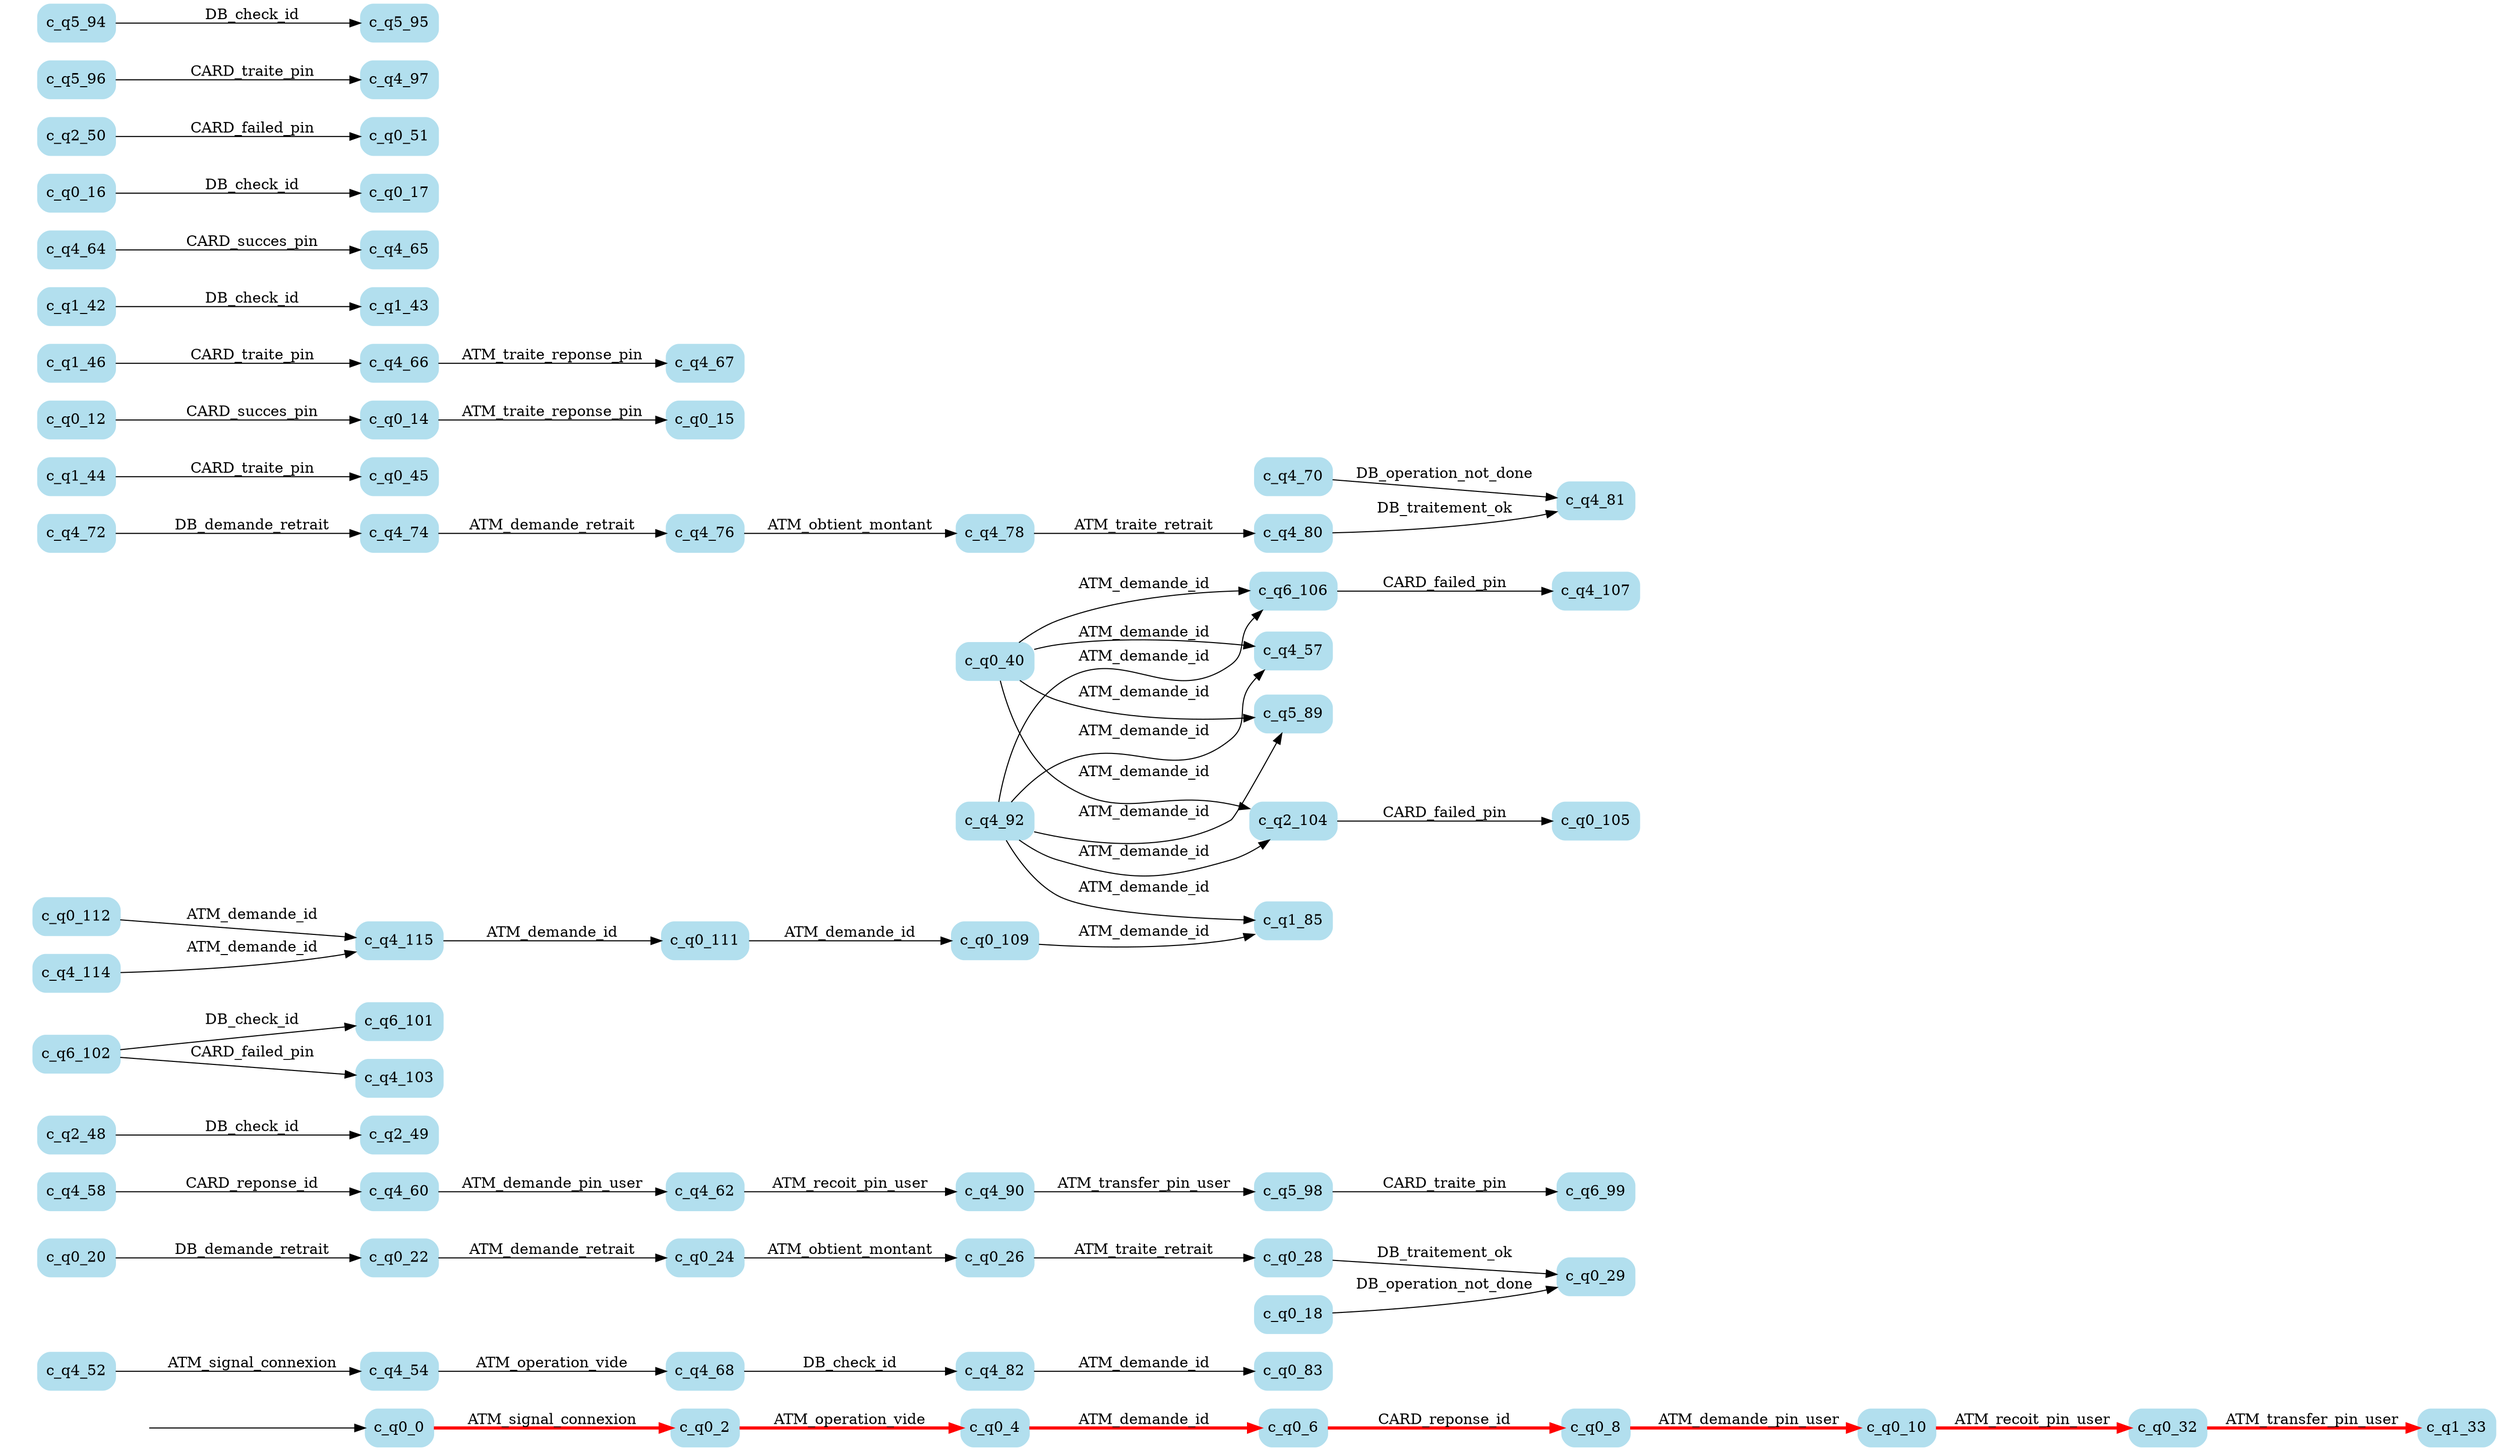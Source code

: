 digraph G {

	rankdir = LR;

	start_c_q0_0[style=invisible];

	node[shape=box, style="rounded, filled", color=lightblue2];

	c_q4_68[label="c_q4_68"];
	c_q0_20[label="c_q0_20"];
	c_q0_0[label="c_q0_0"];
	c_q5_98[label="c_q5_98"];
	c_q2_48[label="c_q2_48"];
	c_q0_8[label="c_q0_8"];
	c_q6_101[label="c_q6_101"];
	c_q4_57[label="c_q4_57"];
	c_q4_115[label="c_q4_115"];
	c_q0_29[label="c_q0_29"];
	c_q0_26[label="c_q0_26"];
	c_q4_76[label="c_q4_76"];
	c_q0_6[label="c_q0_6"];
	c_q1_44[label="c_q1_44"];
	c_q4_58[label="c_q4_58"];
	c_q0_14[label="c_q0_14"];
	c_q4_74[label="c_q4_74"];
	c_q6_99[label="c_q6_99"];
	c_q4_67[label="c_q4_67"];
	c_q0_28[label="c_q0_28"];
	c_q0_45[label="c_q0_45"];
	c_q1_43[label="c_q1_43"];
	c_q4_64[label="c_q4_64"];
	c_q1_42[label="c_q1_42"];
	c_q0_24[label="c_q0_24"];
	c_q2_49[label="c_q2_49"];
	c_q4_78[label="c_q4_78"];
	c_q0_109[label="c_q0_109"];
	c_q5_89[label="c_q5_89"];
	c_q0_83[label="c_q0_83"];
	c_q0_10[label="c_q0_10"];
	c_q0_32[label="c_q0_32"];
	c_q0_17[label="c_q0_17"];
	c_q0_51[label="c_q0_51"];
	c_q4_97[label="c_q4_97"];
	c_q0_16[label="c_q0_16"];
	c_q1_33[label="c_q1_33"];
	c_q6_106[label="c_q6_106"];
	c_q4_92[label="c_q4_92"];
	c_q4_72[label="c_q4_72"];
	c_q4_52[label="c_q4_52"];
	c_q4_90[label="c_q4_90"];
	c_q4_80[label="c_q4_80"];
	c_q2_50[label="c_q2_50"];
	c_q4_103[label="c_q4_103"];
	c_q4_65[label="c_q4_65"];
	c_q0_15[label="c_q0_15"];
	c_q5_95[label="c_q5_95"];
	c_q1_46[label="c_q1_46"];
	c_q4_54[label="c_q4_54"];
	c_q0_105[label="c_q0_105"];
	c_q4_107[label="c_q4_107"];
	c_q5_94[label="c_q5_94"];
	c_q4_81[label="c_q4_81"];
	c_q4_60[label="c_q4_60"];
	c_q4_70[label="c_q4_70"];
	c_q0_111[label="c_q0_111"];
	c_q0_4[label="c_q0_4"];
	c_q4_66[label="c_q4_66"];
	c_q0_2[label="c_q0_2"];
	c_q0_40[label="c_q0_40"];
	c_q0_18[label="c_q0_18"];
	c_q1_85[label="c_q1_85"];
	c_q2_104[label="c_q2_104"];
	c_q4_62[label="c_q4_62"];
	c_q5_96[label="c_q5_96"];
	c_q0_12[label="c_q0_12"];
	c_q0_22[label="c_q0_22"];
	c_q6_102[label="c_q6_102"];
	c_q0_112[label="c_q0_112"];
	c_q4_82[label="c_q4_82"];
	c_q4_114[label="c_q4_114"];

	start_c_q0_0 -> c_q0_0;
	c_q0_0 -> c_q0_2[label="ATM_signal_connexion", penwidth=3, color=red];
	c_q0_2 -> c_q0_4[label="ATM_operation_vide", penwidth=3, color=red];
	c_q0_4 -> c_q0_6[label="ATM_demande_id", penwidth=3, color=red];
	c_q0_6 -> c_q0_8[label="CARD_reponse_id", penwidth=3, color=red];
	c_q0_8 -> c_q0_10[label="ATM_demande_pin_user", penwidth=3, color=red];
	c_q0_10 -> c_q0_32[label="ATM_recoit_pin_user", penwidth=3, color=red];
	c_q0_12 -> c_q0_14[label="CARD_succes_pin"];
	c_q0_14 -> c_q0_15[label="ATM_traite_reponse_pin"];
	c_q0_16 -> c_q0_17[label="DB_check_id"];
	c_q0_18 -> c_q0_29[label="DB_operation_not_done"];
	c_q0_20 -> c_q0_22[label="DB_demande_retrait"];
	c_q0_22 -> c_q0_24[label="ATM_demande_retrait"];
	c_q0_24 -> c_q0_26[label="ATM_obtient_montant"];
	c_q0_26 -> c_q0_28[label="ATM_traite_retrait"];
	c_q0_28 -> c_q0_29[label="DB_traitement_ok"];
	c_q0_109 -> c_q1_85[label="ATM_demande_id"];
	c_q0_32 -> c_q1_33[label="ATM_transfer_pin_user", penwidth=3, color=red];
	c_q0_40 -> c_q2_104[label="ATM_demande_id"];
	c_q0_40 -> c_q4_57[label="ATM_demande_id"];
	c_q0_40 -> c_q5_89[label="ATM_demande_id"];
	c_q0_40 -> c_q6_106[label="ATM_demande_id"];
	c_q1_42 -> c_q1_43[label="DB_check_id"];
	c_q1_44 -> c_q0_45[label="CARD_traite_pin"];
	c_q1_46 -> c_q4_66[label="CARD_traite_pin"];
	c_q2_48 -> c_q2_49[label="DB_check_id"];
	c_q2_50 -> c_q0_51[label="CARD_failed_pin"];
	c_q4_52 -> c_q4_54[label="ATM_signal_connexion"];
	c_q4_54 -> c_q4_68[label="ATM_operation_vide"];
	c_q4_92 -> c_q4_57[label="ATM_demande_id"];
	c_q4_58 -> c_q4_60[label="CARD_reponse_id"];
	c_q4_60 -> c_q4_62[label="ATM_demande_pin_user"];
	c_q4_62 -> c_q4_90[label="ATM_recoit_pin_user"];
	c_q4_64 -> c_q4_65[label="CARD_succes_pin"];
	c_q4_66 -> c_q4_67[label="ATM_traite_reponse_pin"];
	c_q4_68 -> c_q4_82[label="DB_check_id"];
	c_q4_70 -> c_q4_81[label="DB_operation_not_done"];
	c_q4_72 -> c_q4_74[label="DB_demande_retrait"];
	c_q4_74 -> c_q4_76[label="ATM_demande_retrait"];
	c_q4_76 -> c_q4_78[label="ATM_obtient_montant"];
	c_q4_78 -> c_q4_80[label="ATM_traite_retrait"];
	c_q4_80 -> c_q4_81[label="DB_traitement_ok"];
	c_q4_82 -> c_q0_83[label="ATM_demande_id"];
	c_q4_92 -> c_q1_85[label="ATM_demande_id"];
	c_q4_92 -> c_q2_104[label="ATM_demande_id"];
	c_q4_92 -> c_q5_89[label="ATM_demande_id"];
	c_q4_90 -> c_q5_98[label="ATM_transfer_pin_user"];
	c_q4_92 -> c_q6_106[label="ATM_demande_id"];
	c_q5_94 -> c_q5_95[label="DB_check_id"];
	c_q5_96 -> c_q4_97[label="CARD_traite_pin"];
	c_q5_98 -> c_q6_99[label="CARD_traite_pin"];
	c_q6_102 -> c_q6_101[label="DB_check_id"];
	c_q6_102 -> c_q4_103[label="CARD_failed_pin"];
	c_q2_104 -> c_q0_105[label="CARD_failed_pin"];
	c_q6_106 -> c_q4_107[label="CARD_failed_pin"];
	c_q0_111 -> c_q0_109[label="ATM_demande_id"];
	c_q4_115 -> c_q0_111[label="ATM_demande_id"];
	c_q0_112 -> c_q4_115[label="ATM_demande_id"];
	c_q4_114 -> c_q4_115[label="ATM_demande_id"];

}
